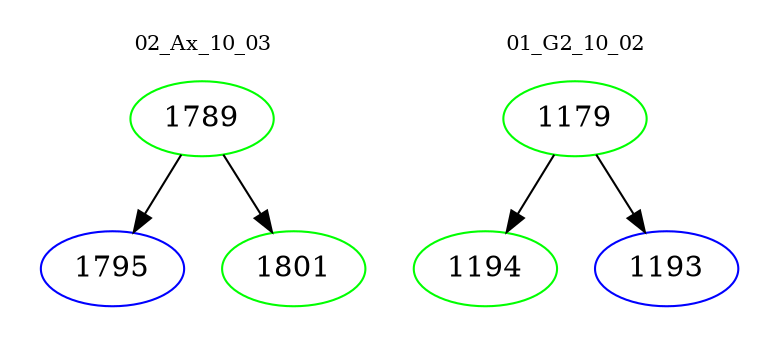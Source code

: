 digraph{
subgraph cluster_0 {
color = white
label = "02_Ax_10_03";
fontsize=10;
T0_1789 [label="1789", color="green"]
T0_1789 -> T0_1795 [color="black"]
T0_1795 [label="1795", color="blue"]
T0_1789 -> T0_1801 [color="black"]
T0_1801 [label="1801", color="green"]
}
subgraph cluster_1 {
color = white
label = "01_G2_10_02";
fontsize=10;
T1_1179 [label="1179", color="green"]
T1_1179 -> T1_1194 [color="black"]
T1_1194 [label="1194", color="green"]
T1_1179 -> T1_1193 [color="black"]
T1_1193 [label="1193", color="blue"]
}
}

